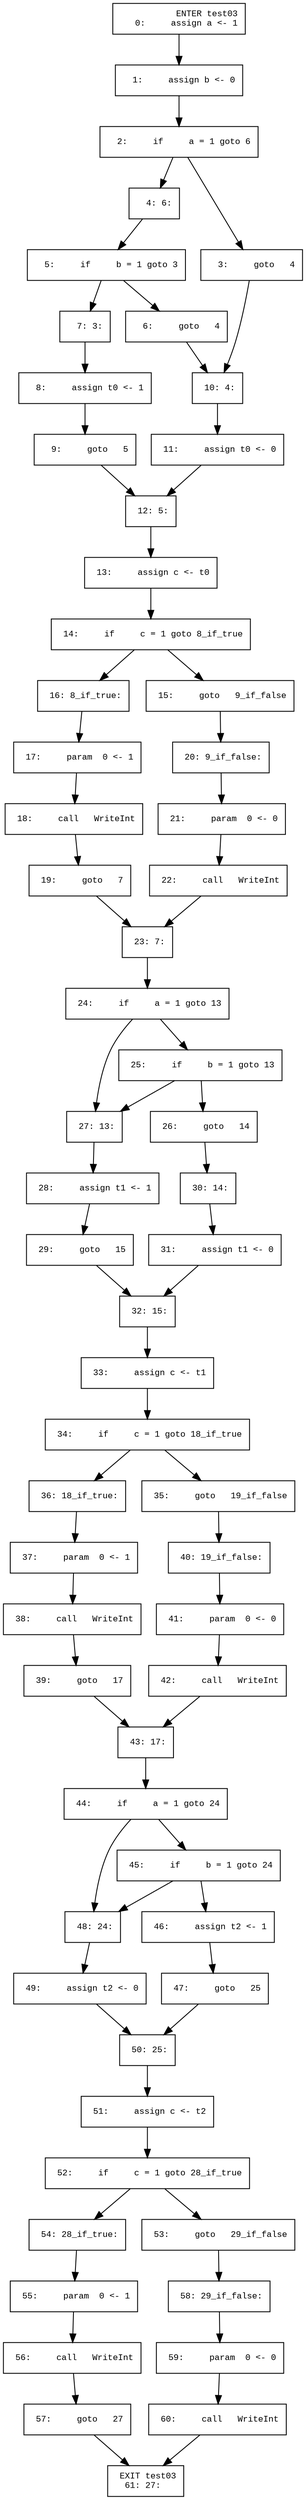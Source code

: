 digraph CfgInterProc {
  graph [fontname="Times New Roman",fontsize=10];
  node  [fontname="Courier New",fontsize=10];
  edge  [fontname="Times New Roman",fontsize=10];
// scope 'test03'
node0 [label=" ENTER test03\r   0:     assign a <- 1\l",shape=box];
node0 -> node1;
node1 [label="  1:     assign b <- 0\l",shape=box];
node1 -> node2;
node2 [label="  2:     if     a = 1 goto 6\l",shape=box];
node2 -> node4;
node2 -> node3;
node3 [label="  3:     goto   4\l",shape=box];
node3 -> node10;
node4 [label="  4: 6:\l",shape=box];
node4 -> node5;
node5 [label="  5:     if     b = 1 goto 3\l",shape=box];
node5 -> node7;
node5 -> node6;
node6 [label="  6:     goto   4\l",shape=box];
node6 -> node10;
node7 [label="  7: 3:\l",shape=box];
node7 -> node8;
node8 [label="  8:     assign t0 <- 1\l",shape=box];
node8 -> node9;
node9 [label="  9:     goto   5\l",shape=box];
node9 -> node12;
node10 [label=" 10: 4:\l",shape=box];
node10 -> node11;
node11 [label=" 11:     assign t0 <- 0\l",shape=box];
node11 -> node12;
node12 [label=" 12: 5:\l",shape=box];
node12 -> node13;
node13 [label=" 13:     assign c <- t0\l",shape=box];
node13 -> node14;
node14 [label=" 14:     if     c = 1 goto 8_if_true\l",shape=box];
node14 -> node16;
node14 -> node15;
node15 [label=" 15:     goto   9_if_false\l",shape=box];
node15 -> node20;
node16 [label=" 16: 8_if_true:\l",shape=box];
node16 -> node17;
node17 [label=" 17:     param  0 <- 1\l",shape=box];
node17 -> node18;
node18 [label=" 18:     call   WriteInt\l",shape=box];
node18 -> node19;
node19 [label=" 19:     goto   7\l",shape=box];
node19 -> node23;
node20 [label=" 20: 9_if_false:\l",shape=box];
node20 -> node21;
node21 [label=" 21:     param  0 <- 0\l",shape=box];
node21 -> node22;
node22 [label=" 22:     call   WriteInt\l",shape=box];
node22 -> node23;
node23 [label=" 23: 7:\l",shape=box];
node23 -> node24;
node24 [label=" 24:     if     a = 1 goto 13\l",shape=box];
node24 -> node27;
node24 -> node25;
node25 [label=" 25:     if     b = 1 goto 13\l",shape=box];
node25 -> node27;
node25 -> node26;
node26 [label=" 26:     goto   14\l",shape=box];
node26 -> node30;
node27 [label=" 27: 13:\l",shape=box];
node27 -> node28;
node28 [label=" 28:     assign t1 <- 1\l",shape=box];
node28 -> node29;
node29 [label=" 29:     goto   15\l",shape=box];
node29 -> node32;
node30 [label=" 30: 14:\l",shape=box];
node30 -> node31;
node31 [label=" 31:     assign t1 <- 0\l",shape=box];
node31 -> node32;
node32 [label=" 32: 15:\l",shape=box];
node32 -> node33;
node33 [label=" 33:     assign c <- t1\l",shape=box];
node33 -> node34;
node34 [label=" 34:     if     c = 1 goto 18_if_true\l",shape=box];
node34 -> node36;
node34 -> node35;
node35 [label=" 35:     goto   19_if_false\l",shape=box];
node35 -> node40;
node36 [label=" 36: 18_if_true:\l",shape=box];
node36 -> node37;
node37 [label=" 37:     param  0 <- 1\l",shape=box];
node37 -> node38;
node38 [label=" 38:     call   WriteInt\l",shape=box];
node38 -> node39;
node39 [label=" 39:     goto   17\l",shape=box];
node39 -> node43;
node40 [label=" 40: 19_if_false:\l",shape=box];
node40 -> node41;
node41 [label=" 41:     param  0 <- 0\l",shape=box];
node41 -> node42;
node42 [label=" 42:     call   WriteInt\l",shape=box];
node42 -> node43;
node43 [label=" 43: 17:\l",shape=box];
node43 -> node44;
node44 [label=" 44:     if     a = 1 goto 24\l",shape=box];
node44 -> node48;
node44 -> node45;
node45 [label=" 45:     if     b = 1 goto 24\l",shape=box];
node45 -> node48;
node45 -> node46;
node46 [label=" 46:     assign t2 <- 1\l",shape=box];
node46 -> node47;
node47 [label=" 47:     goto   25\l",shape=box];
node47 -> node50;
node48 [label=" 48: 24:\l",shape=box];
node48 -> node49;
node49 [label=" 49:     assign t2 <- 0\l",shape=box];
node49 -> node50;
node50 [label=" 50: 25:\l",shape=box];
node50 -> node51;
node51 [label=" 51:     assign c <- t2\l",shape=box];
node51 -> node52;
node52 [label=" 52:     if     c = 1 goto 28_if_true\l",shape=box];
node52 -> node54;
node52 -> node53;
node53 [label=" 53:     goto   29_if_false\l",shape=box];
node53 -> node58;
node54 [label=" 54: 28_if_true:\l",shape=box];
node54 -> node55;
node55 [label=" 55:     param  0 <- 1\l",shape=box];
node55 -> node56;
node56 [label=" 56:     call   WriteInt\l",shape=box];
node56 -> node57;
node57 [label=" 57:     goto   27\l",shape=box];
node57 -> node61;
node58 [label=" 58: 29_if_false:\l",shape=box];
node58 -> node59;
node59 [label=" 59:     param  0 <- 0\l",shape=box];
node59 -> node60;
node60 [label=" 60:     call   WriteInt\l",shape=box];
node60 -> node61;
node61 [label=" EXIT test03\r  61: 27:\l",shape=box];
}
